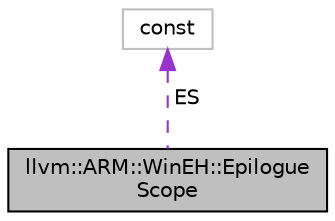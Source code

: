 digraph "llvm::ARM::WinEH::EpilogueScope"
{
 // LATEX_PDF_SIZE
  bgcolor="transparent";
  edge [fontname="Helvetica",fontsize="10",labelfontname="Helvetica",labelfontsize="10"];
  node [fontname="Helvetica",fontsize="10",shape=record];
  Node1 [label="llvm::ARM::WinEH::Epilogue\lScope",height=0.2,width=0.4,color="black", fillcolor="grey75", style="filled", fontcolor="black",tooltip="ExceptionDataRecord - An entry in the table of exception data (.xdata)"];
  Node2 -> Node1 [dir="back",color="darkorchid3",fontsize="10",style="dashed",label=" ES" ,fontname="Helvetica"];
  Node2 [label="const",height=0.2,width=0.4,color="grey75",tooltip=" "];
}
